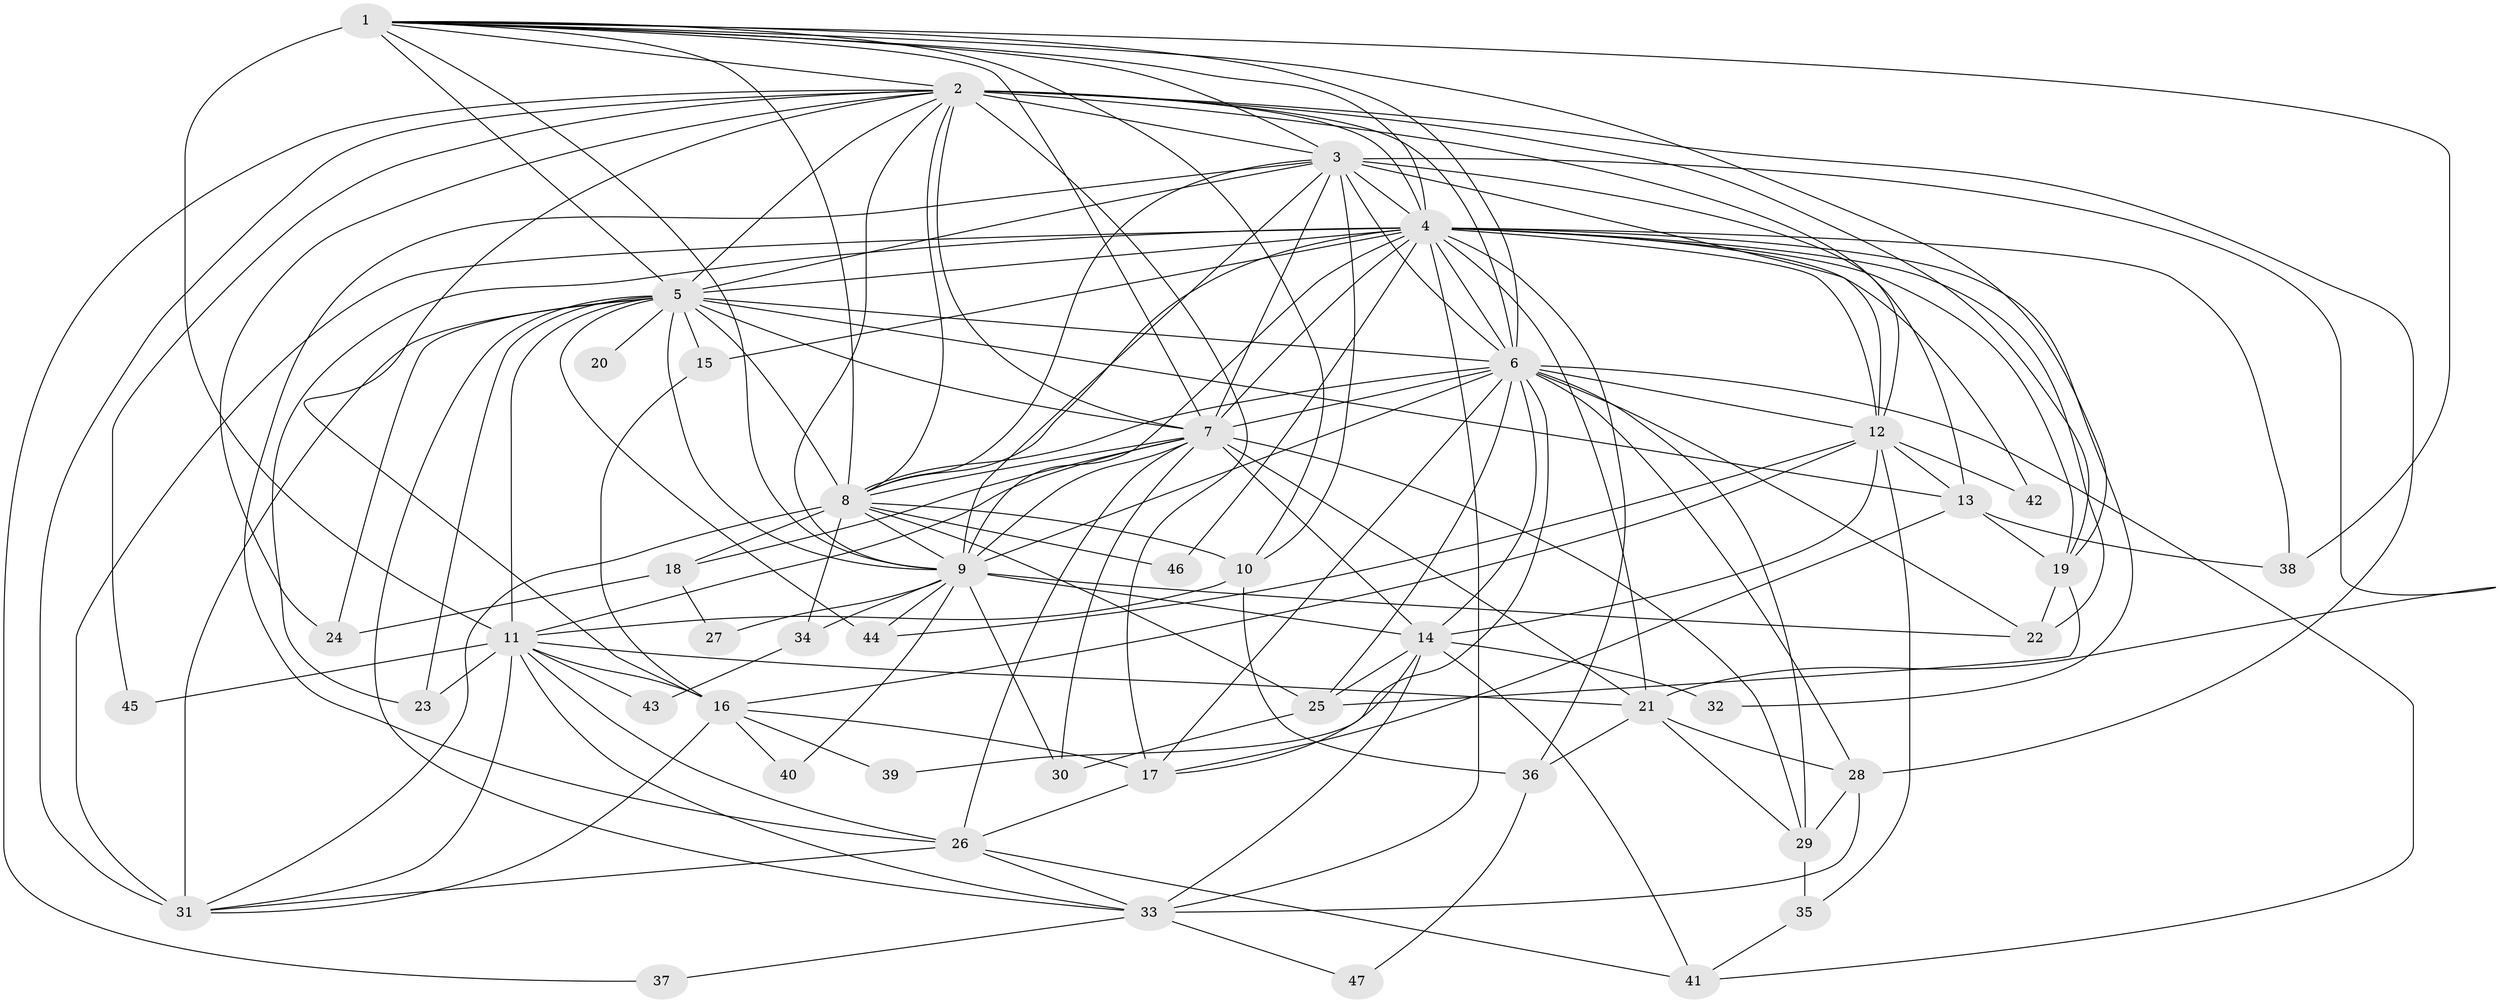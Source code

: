 // original degree distribution, {27: 0.008547008547008548, 21: 0.02564102564102564, 20: 0.008547008547008548, 17: 0.017094017094017096, 23: 0.008547008547008548, 29: 0.008547008547008548, 18: 0.008547008547008548, 5: 0.042735042735042736, 2: 0.5299145299145299, 3: 0.20512820512820512, 9: 0.008547008547008548, 7: 0.017094017094017096, 4: 0.08547008547008547, 6: 0.017094017094017096, 8: 0.008547008547008548}
// Generated by graph-tools (version 1.1) at 2025/49/03/04/25 22:49:42]
// undirected, 47 vertices, 154 edges
graph export_dot {
  node [color=gray90,style=filled];
  1;
  2;
  3;
  4;
  5;
  6;
  7;
  8;
  9;
  10;
  11;
  12;
  13;
  14;
  15;
  16;
  17;
  18;
  19;
  20;
  21;
  22;
  23;
  24;
  25;
  26;
  27;
  28;
  29;
  30;
  31;
  32;
  33;
  34;
  35;
  36;
  37;
  38;
  39;
  40;
  41;
  42;
  43;
  44;
  45;
  46;
  47;
  1 -- 2 [weight=1.0];
  1 -- 3 [weight=1.0];
  1 -- 4 [weight=2.0];
  1 -- 5 [weight=1.0];
  1 -- 6 [weight=1.0];
  1 -- 7 [weight=1.0];
  1 -- 8 [weight=2.0];
  1 -- 9 [weight=1.0];
  1 -- 10 [weight=1.0];
  1 -- 11 [weight=12.0];
  1 -- 19 [weight=1.0];
  1 -- 38 [weight=1.0];
  2 -- 3 [weight=2.0];
  2 -- 4 [weight=3.0];
  2 -- 5 [weight=1.0];
  2 -- 6 [weight=2.0];
  2 -- 7 [weight=1.0];
  2 -- 8 [weight=1.0];
  2 -- 9 [weight=1.0];
  2 -- 12 [weight=1.0];
  2 -- 16 [weight=1.0];
  2 -- 17 [weight=1.0];
  2 -- 19 [weight=1.0];
  2 -- 24 [weight=1.0];
  2 -- 28 [weight=1.0];
  2 -- 31 [weight=1.0];
  2 -- 37 [weight=1.0];
  2 -- 45 [weight=1.0];
  3 -- 4 [weight=2.0];
  3 -- 5 [weight=1.0];
  3 -- 6 [weight=2.0];
  3 -- 7 [weight=1.0];
  3 -- 8 [weight=1.0];
  3 -- 9 [weight=1.0];
  3 -- 10 [weight=2.0];
  3 -- 12 [weight=1.0];
  3 -- 13 [weight=1.0];
  3 -- 21 [weight=5.0];
  3 -- 26 [weight=1.0];
  4 -- 5 [weight=3.0];
  4 -- 6 [weight=2.0];
  4 -- 7 [weight=3.0];
  4 -- 8 [weight=2.0];
  4 -- 9 [weight=2.0];
  4 -- 12 [weight=1.0];
  4 -- 15 [weight=1.0];
  4 -- 19 [weight=1.0];
  4 -- 21 [weight=1.0];
  4 -- 22 [weight=1.0];
  4 -- 23 [weight=1.0];
  4 -- 31 [weight=3.0];
  4 -- 32 [weight=1.0];
  4 -- 33 [weight=1.0];
  4 -- 36 [weight=1.0];
  4 -- 38 [weight=1.0];
  4 -- 42 [weight=1.0];
  4 -- 46 [weight=1.0];
  5 -- 6 [weight=1.0];
  5 -- 7 [weight=1.0];
  5 -- 8 [weight=1.0];
  5 -- 9 [weight=1.0];
  5 -- 11 [weight=2.0];
  5 -- 13 [weight=1.0];
  5 -- 15 [weight=1.0];
  5 -- 20 [weight=1.0];
  5 -- 23 [weight=1.0];
  5 -- 24 [weight=1.0];
  5 -- 31 [weight=1.0];
  5 -- 33 [weight=1.0];
  5 -- 44 [weight=1.0];
  6 -- 7 [weight=1.0];
  6 -- 8 [weight=1.0];
  6 -- 9 [weight=2.0];
  6 -- 12 [weight=2.0];
  6 -- 14 [weight=1.0];
  6 -- 17 [weight=1.0];
  6 -- 22 [weight=1.0];
  6 -- 25 [weight=2.0];
  6 -- 28 [weight=1.0];
  6 -- 29 [weight=1.0];
  6 -- 39 [weight=1.0];
  6 -- 41 [weight=1.0];
  7 -- 8 [weight=2.0];
  7 -- 9 [weight=1.0];
  7 -- 11 [weight=2.0];
  7 -- 14 [weight=8.0];
  7 -- 18 [weight=2.0];
  7 -- 21 [weight=2.0];
  7 -- 26 [weight=1.0];
  7 -- 29 [weight=1.0];
  7 -- 30 [weight=1.0];
  8 -- 9 [weight=1.0];
  8 -- 10 [weight=1.0];
  8 -- 18 [weight=1.0];
  8 -- 25 [weight=1.0];
  8 -- 31 [weight=1.0];
  8 -- 34 [weight=1.0];
  8 -- 46 [weight=1.0];
  9 -- 14 [weight=1.0];
  9 -- 22 [weight=1.0];
  9 -- 27 [weight=1.0];
  9 -- 30 [weight=2.0];
  9 -- 34 [weight=1.0];
  9 -- 40 [weight=1.0];
  9 -- 44 [weight=1.0];
  10 -- 11 [weight=1.0];
  10 -- 36 [weight=1.0];
  11 -- 16 [weight=1.0];
  11 -- 21 [weight=1.0];
  11 -- 23 [weight=1.0];
  11 -- 26 [weight=1.0];
  11 -- 31 [weight=1.0];
  11 -- 33 [weight=1.0];
  11 -- 43 [weight=1.0];
  11 -- 45 [weight=1.0];
  12 -- 13 [weight=1.0];
  12 -- 14 [weight=1.0];
  12 -- 16 [weight=1.0];
  12 -- 35 [weight=1.0];
  12 -- 42 [weight=1.0];
  12 -- 44 [weight=1.0];
  13 -- 17 [weight=1.0];
  13 -- 19 [weight=1.0];
  13 -- 38 [weight=2.0];
  14 -- 17 [weight=1.0];
  14 -- 25 [weight=1.0];
  14 -- 32 [weight=1.0];
  14 -- 33 [weight=1.0];
  14 -- 41 [weight=1.0];
  15 -- 16 [weight=1.0];
  16 -- 17 [weight=1.0];
  16 -- 31 [weight=1.0];
  16 -- 39 [weight=1.0];
  16 -- 40 [weight=1.0];
  17 -- 26 [weight=1.0];
  18 -- 24 [weight=1.0];
  18 -- 27 [weight=1.0];
  19 -- 22 [weight=3.0];
  19 -- 25 [weight=1.0];
  21 -- 28 [weight=1.0];
  21 -- 29 [weight=1.0];
  21 -- 36 [weight=1.0];
  25 -- 30 [weight=1.0];
  26 -- 31 [weight=1.0];
  26 -- 33 [weight=1.0];
  26 -- 41 [weight=1.0];
  28 -- 29 [weight=2.0];
  28 -- 33 [weight=1.0];
  29 -- 35 [weight=1.0];
  33 -- 37 [weight=1.0];
  33 -- 47 [weight=1.0];
  34 -- 43 [weight=1.0];
  35 -- 41 [weight=1.0];
  36 -- 47 [weight=1.0];
}
